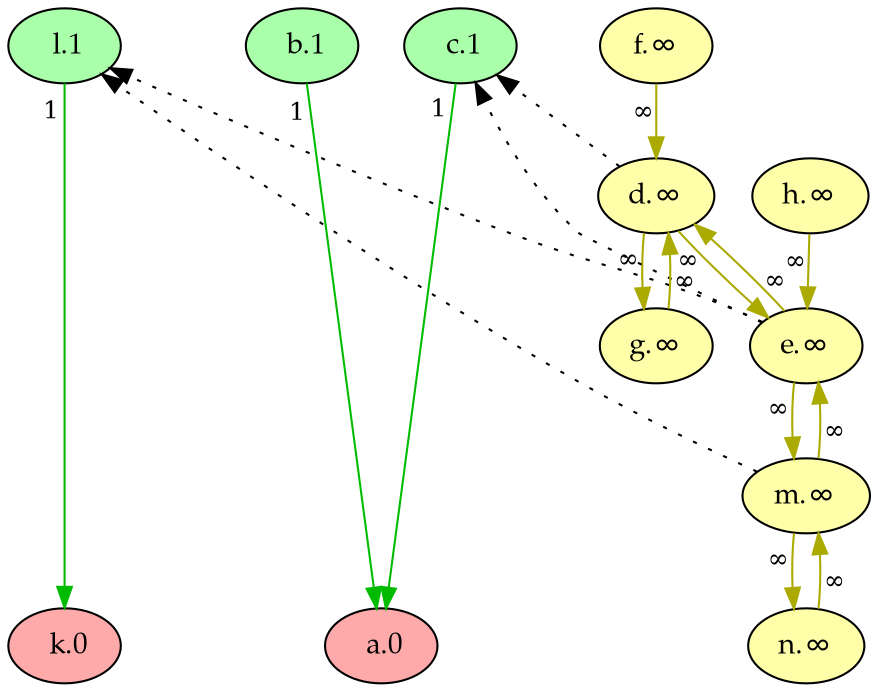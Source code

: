 digraph {
    rankdir="TB"
    node [style=filled fontname="Palatino" fontsize=14]
    node [fillcolor="#AAFFAA"]
    "l" [label=" l.1"]
    "c" [label=" c.1"]
    "b" [label=" b.1"]
    node [fillcolor="#FFAAAA"]
    "a" [label=" a.0"]
    "k" [label=" k.0"]
    node [fillcolor="#FFFFAA"]
    "d" [label="d.∞"]
    "e" [label="e.∞"]
    "m" [label="m.∞"]
    "f" [label="f.∞"]
    "g" [label="g.∞"]
    "h" [label="h.∞"]
    "n" [label="n.∞"]
    edge[labeldistance=1.5 fontsize=12]
    edge [color="#00BB00" style="solid" dir="forward" taillabel="1"]
           "b" -> "a" 
           "c" -> "a" 
           "l" -> "k" 
    edge [color="#AAAA00" style="solid" dir="forward" taillabel="∞"]
           "e" -> "d" 
           "d" -> "e" 
           "m" -> "e" 
           "e" -> "m" 
           "f" -> "d" 
           "g" -> "d" 
           "d" -> "g" 
           "h" -> "e" 
           "n" -> "m" 
           "m" -> "n" 
    edge [color="black" style="dotted" dir="forward" taillabel="" constraint=false]
           "d" -> "c" 
           "e" -> "c" 
           "e" -> "l" 
           "m" -> "l" 
    {rank = max a k}
    {rank = min l c b}
}
